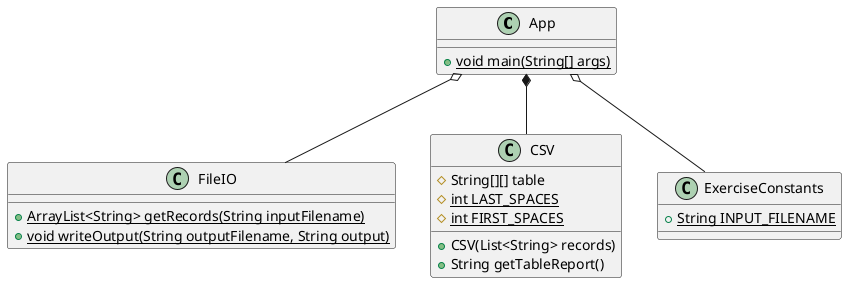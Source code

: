 @startuml
'https://plantuml.com/class-diagram

class App {
    +{static} void main(String[] args)
}

class FileIO {
    +{static} ArrayList<String> getRecords(String inputFilename)
    +{static} void writeOutput(String outputFilename, String output)
}

class CSV {
    #String[][] table
    #{static} int LAST_SPACES
    #{static} int FIRST_SPACES
    +CSV(List<String> records)
    +String getTableReport()
}

class ExerciseConstants {
    +{static} String INPUT_FILENAME
}


App *-- CSV
App o-- FileIO
App o-- ExerciseConstants

@enduml